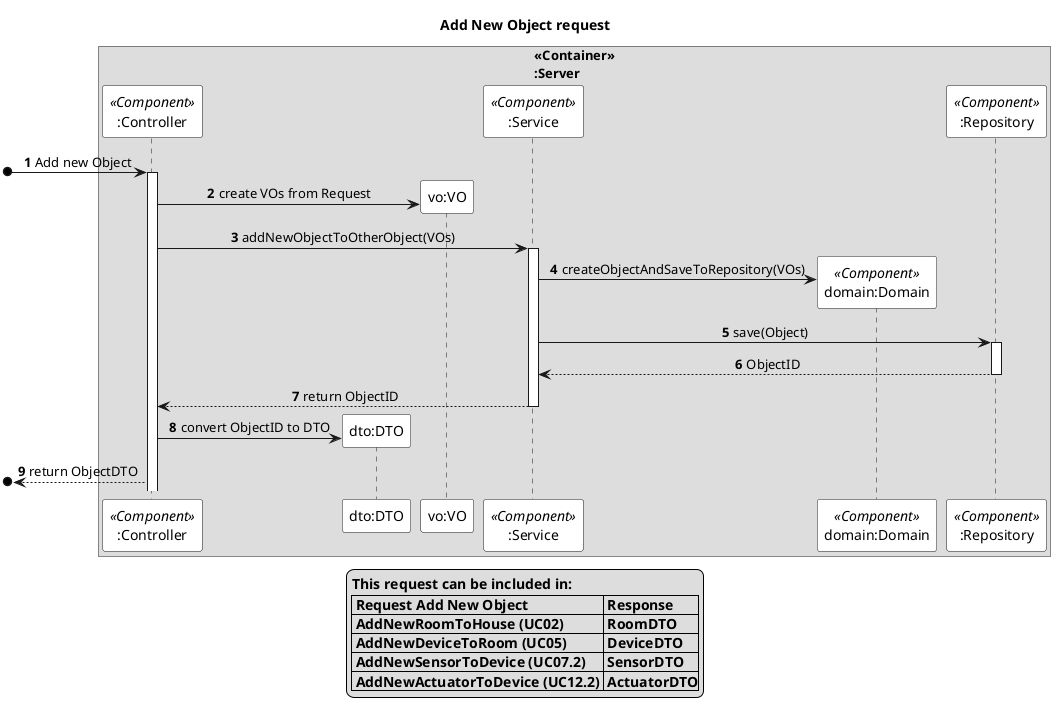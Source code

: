 @startuml
title Add New Object request
autonumber
skinparam sequenceMessageAlign center
skinparam actorBackgroundColor white
skinparam participantBackgroundColor white
skinparam sequenceReferenceBackgroundColor white
skinparam sequenceReferenceHeaderBackgroundColor white
skinparam sequenceGroupBackgroundColor white

box "<<Container>>\n:Server"
participant ":Controller" as controller <<Component>>
participant "dto:DTO" as dto
participant "vo:VO" as vo
participant ":Service" as service <<Component>>
participant "domain:Domain" as domain <<Component>>
participant ":Repository" as repo <<Component>>
end box
autonumber
[o-> controller : Add new Object
activate controller
controller->vo** : create VOs from Request
controller->service : addNewObjectToOtherObject(VOs)
activate service
service-> domain** : createObjectAndSaveToRepository(VOs)
service->repo : save(Object)
activate repo
repo-->service : ObjectID
deactivate repo
service-->controller : return ObjectID
deactivate service
controller -> dto** : convert ObjectID to DTO
[o<--controller : return ObjectDTO

legend bottom
 **This request can be included in:**
 |= Request Add New Object |= Response |
 |= AddNewRoomToHouse (UC02) |= RoomDTO |
 |= AddNewDeviceToRoom (UC05) |= DeviceDTO|
 |= AddNewSensorToDevice (UC07.2) |= SensorDTO|
 |= AddNewActuatorToDevice (UC12.2) |= ActuatorDTO|
end legend
@endum